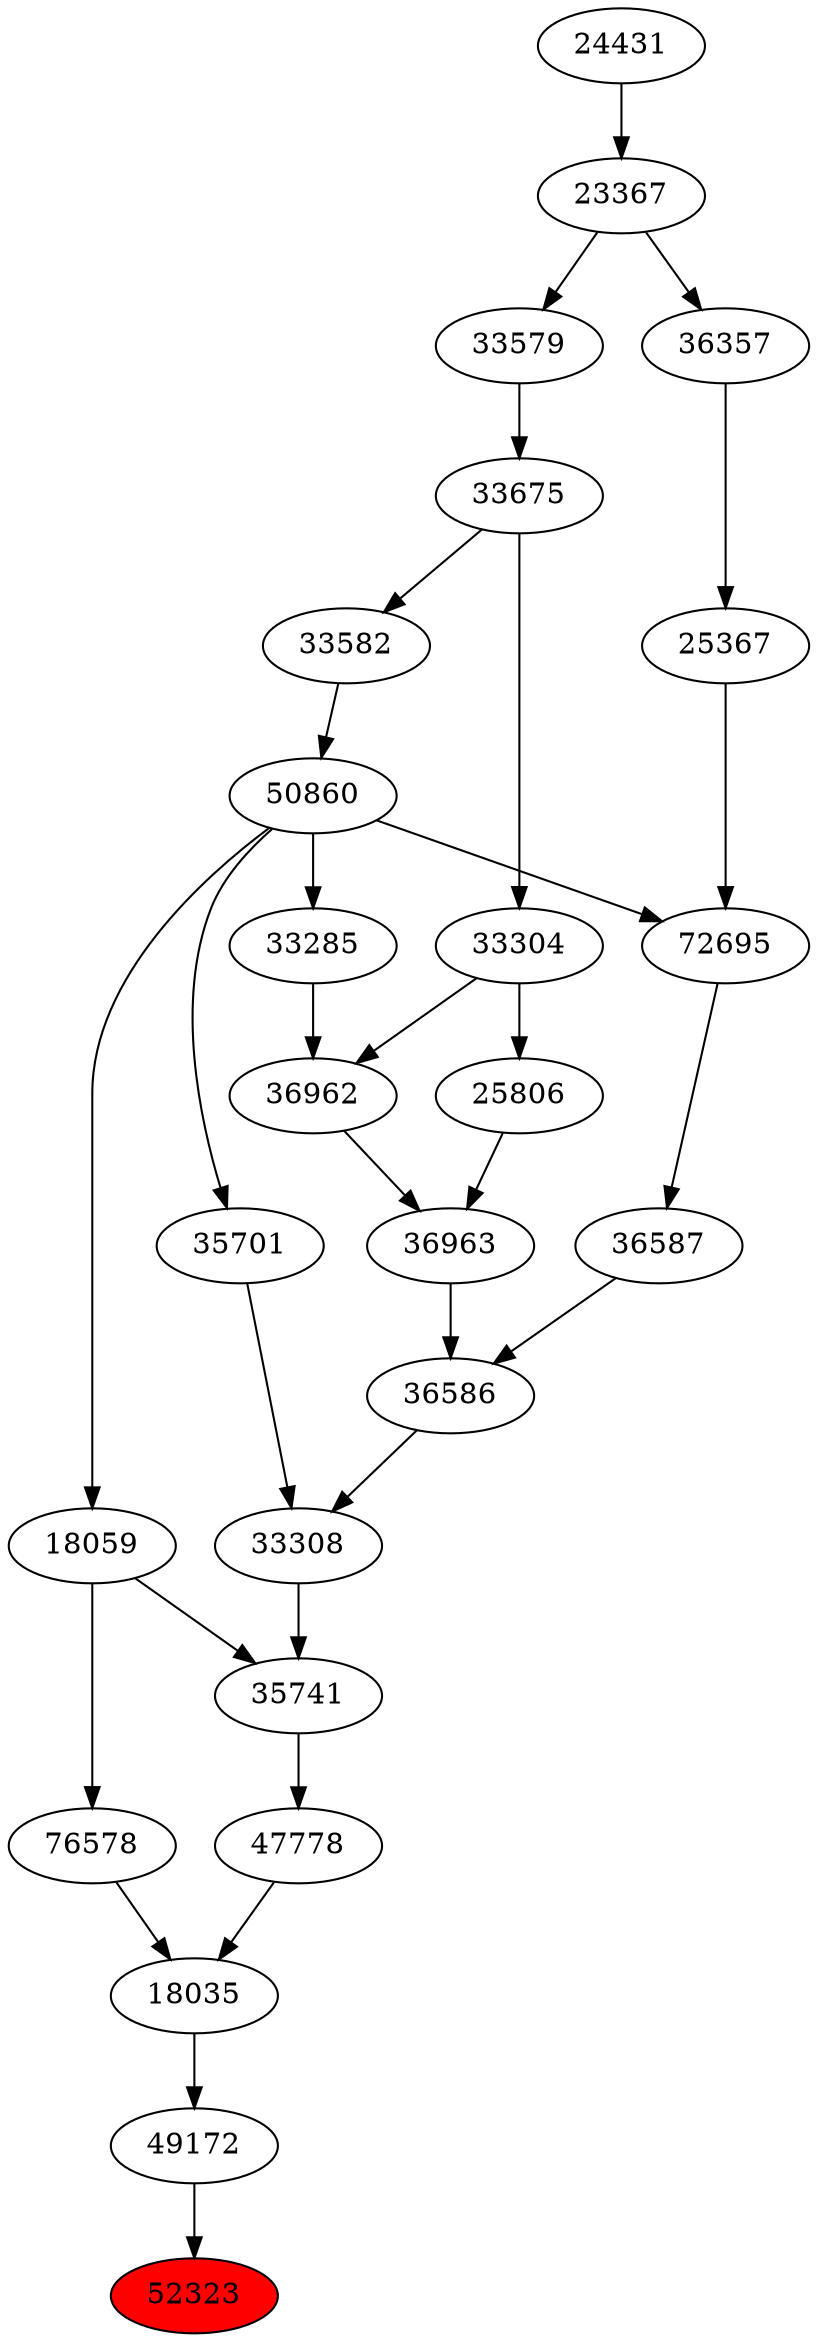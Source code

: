 strict digraph{ 
52323 [label="52323" fillcolor=red style=filled]
49172 -> 52323
49172 [label="49172"]
18035 -> 49172
18035 [label="18035"]
76578 -> 18035
47778 -> 18035
76578 [label="76578"]
18059 -> 76578
47778 [label="47778"]
35741 -> 47778
18059 [label="18059"]
50860 -> 18059
35741 [label="35741"]
18059 -> 35741
33308 -> 35741
50860 [label="50860"]
33582 -> 50860
33308 [label="33308"]
36586 -> 33308
35701 -> 33308
33582 [label="33582"]
33675 -> 33582
36586 [label="36586"]
36587 -> 36586
36963 -> 36586
35701 [label="35701"]
50860 -> 35701
33675 [label="33675"]
33579 -> 33675
36587 [label="36587"]
72695 -> 36587
36963 [label="36963"]
36962 -> 36963
25806 -> 36963
33579 [label="33579"]
23367 -> 33579
72695 [label="72695"]
50860 -> 72695
25367 -> 72695
36962 [label="36962"]
33285 -> 36962
33304 -> 36962
25806 [label="25806"]
33304 -> 25806
23367 [label="23367"]
24431 -> 23367
25367 [label="25367"]
36357 -> 25367
33285 [label="33285"]
50860 -> 33285
33304 [label="33304"]
33675 -> 33304
24431 [label="24431"]
36357 [label="36357"]
23367 -> 36357
}